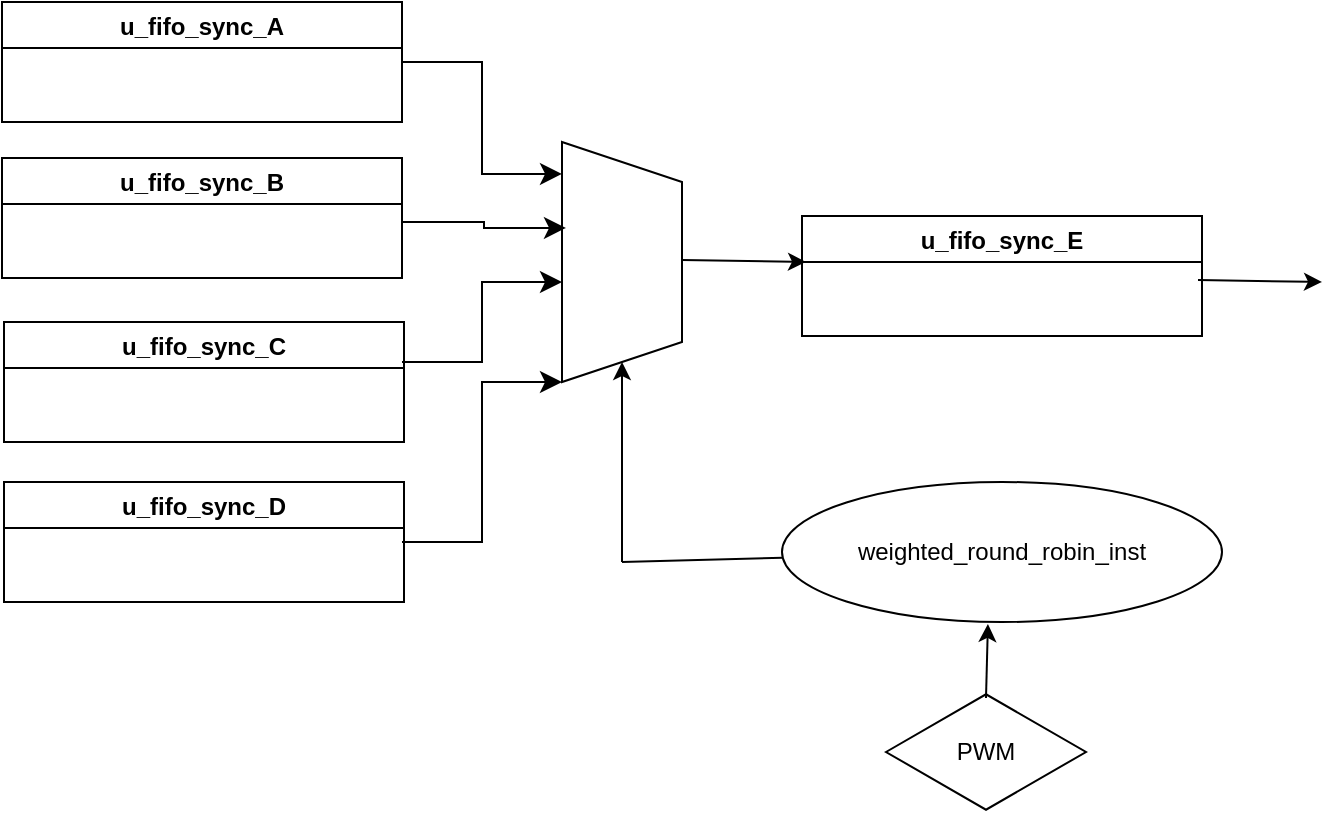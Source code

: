 <mxfile version="22.1.18" type="device">
  <diagram name="Page-1" id="5f0bae14-7c28-e335-631c-24af17079c00">
    <mxGraphModel dx="1114" dy="1027" grid="1" gridSize="10" guides="1" tooltips="1" connect="1" arrows="1" fold="1" page="1" pageScale="1" pageWidth="1100" pageHeight="850" background="none" math="0" shadow="0">
      <root>
        <mxCell id="0" />
        <mxCell id="1" parent="0" />
        <mxCell id="zzoACA5-Ss6NIEGgx-XW-1" value="u_fifo_sync_A" style="swimlane;" vertex="1" parent="1">
          <mxGeometry x="80" y="80" width="200" height="60" as="geometry" />
        </mxCell>
        <mxCell id="zzoACA5-Ss6NIEGgx-XW-2" value="u_fifo_sync_B" style="swimlane;" vertex="1" parent="1">
          <mxGeometry x="80" y="158" width="200" height="60" as="geometry" />
        </mxCell>
        <mxCell id="zzoACA5-Ss6NIEGgx-XW-3" value="u_fifo_sync_C" style="swimlane;" vertex="1" parent="1">
          <mxGeometry x="81" y="240" width="200" height="60" as="geometry" />
        </mxCell>
        <mxCell id="zzoACA5-Ss6NIEGgx-XW-4" value="u_fifo_sync_D" style="swimlane;" vertex="1" parent="1">
          <mxGeometry x="81" y="320" width="200" height="60" as="geometry" />
        </mxCell>
        <mxCell id="zzoACA5-Ss6NIEGgx-XW-5" value="weighted_round_robin_inst" style="ellipse;whiteSpace=wrap;html=1;align=center;newEdgeStyle={&quot;edgeStyle&quot;:&quot;entityRelationEdgeStyle&quot;,&quot;startArrow&quot;:&quot;none&quot;,&quot;endArrow&quot;:&quot;none&quot;,&quot;segment&quot;:10,&quot;curved&quot;:1,&quot;sourcePerimeterSpacing&quot;:0,&quot;targetPerimeterSpacing&quot;:0};treeFolding=1;treeMoving=1;" vertex="1" parent="1">
          <mxGeometry x="470" y="320" width="220" height="70" as="geometry" />
        </mxCell>
        <mxCell id="zzoACA5-Ss6NIEGgx-XW-6" value="PWM" style="html=1;whiteSpace=wrap;aspect=fixed;shape=isoRectangle;" vertex="1" parent="1">
          <mxGeometry x="522" y="425" width="100" height="60" as="geometry" />
        </mxCell>
        <mxCell id="zzoACA5-Ss6NIEGgx-XW-7" value="u_fifo_sync_E" style="swimlane;" vertex="1" parent="1">
          <mxGeometry x="480" y="187" width="200" height="60" as="geometry" />
        </mxCell>
        <mxCell id="zzoACA5-Ss6NIEGgx-XW-8" value="" style="shape=trapezoid;perimeter=trapezoidPerimeter;whiteSpace=wrap;html=1;fixedSize=1;rotation=90;" vertex="1" parent="1">
          <mxGeometry x="330" y="180" width="120" height="60" as="geometry" />
        </mxCell>
        <mxCell id="zzoACA5-Ss6NIEGgx-XW-10" value="" style="endArrow=classic;html=1;rounded=0;entryX=0.468;entryY=1.014;entryDx=0;entryDy=0;entryPerimeter=0;exitX=0.5;exitY=0.05;exitDx=0;exitDy=0;exitPerimeter=0;" edge="1" parent="1" source="zzoACA5-Ss6NIEGgx-XW-6" target="zzoACA5-Ss6NIEGgx-XW-5">
          <mxGeometry width="50" height="50" relative="1" as="geometry">
            <mxPoint x="500" y="460" as="sourcePoint" />
            <mxPoint x="550" y="410" as="targetPoint" />
          </mxGeometry>
        </mxCell>
        <mxCell id="zzoACA5-Ss6NIEGgx-XW-11" value="" style="endArrow=classic;html=1;rounded=0;entryX=1;entryY=0.5;entryDx=0;entryDy=0;" edge="1" parent="1" target="zzoACA5-Ss6NIEGgx-XW-8">
          <mxGeometry width="50" height="50" relative="1" as="geometry">
            <mxPoint x="390" y="360" as="sourcePoint" />
            <mxPoint x="400" y="310" as="targetPoint" />
          </mxGeometry>
        </mxCell>
        <mxCell id="zzoACA5-Ss6NIEGgx-XW-12" value="" style="endArrow=none;html=1;rounded=0;" edge="1" parent="1" target="zzoACA5-Ss6NIEGgx-XW-5">
          <mxGeometry width="50" height="50" relative="1" as="geometry">
            <mxPoint x="390" y="360" as="sourcePoint" />
            <mxPoint x="410" y="420" as="targetPoint" />
          </mxGeometry>
        </mxCell>
        <mxCell id="zzoACA5-Ss6NIEGgx-XW-13" value="" style="endArrow=classic;html=1;rounded=0;entryX=0.01;entryY=0.383;entryDx=0;entryDy=0;entryPerimeter=0;" edge="1" parent="1" target="zzoACA5-Ss6NIEGgx-XW-7">
          <mxGeometry width="50" height="50" relative="1" as="geometry">
            <mxPoint x="420" y="209" as="sourcePoint" />
            <mxPoint x="480" y="214" as="targetPoint" />
          </mxGeometry>
        </mxCell>
        <mxCell id="zzoACA5-Ss6NIEGgx-XW-14" value="" style="edgeStyle=elbowEdgeStyle;elbow=horizontal;endArrow=classic;html=1;curved=0;rounded=0;endSize=8;startSize=8;entryX=1;entryY=1;entryDx=0;entryDy=0;" edge="1" parent="1" target="zzoACA5-Ss6NIEGgx-XW-8">
          <mxGeometry width="50" height="50" relative="1" as="geometry">
            <mxPoint x="280" y="350" as="sourcePoint" />
            <mxPoint x="330" y="300" as="targetPoint" />
          </mxGeometry>
        </mxCell>
        <mxCell id="zzoACA5-Ss6NIEGgx-XW-15" value="" style="edgeStyle=elbowEdgeStyle;elbow=horizontal;endArrow=classic;html=1;curved=0;rounded=0;endSize=8;startSize=8;entryX=0.75;entryY=1;entryDx=0;entryDy=0;" edge="1" parent="1">
          <mxGeometry width="50" height="50" relative="1" as="geometry">
            <mxPoint x="280" y="260" as="sourcePoint" />
            <mxPoint x="360" y="220" as="targetPoint" />
          </mxGeometry>
        </mxCell>
        <mxCell id="zzoACA5-Ss6NIEGgx-XW-16" value="" style="edgeStyle=elbowEdgeStyle;elbow=horizontal;endArrow=classic;html=1;curved=0;rounded=0;endSize=8;startSize=8;entryX=0.358;entryY=0.967;entryDx=0;entryDy=0;entryPerimeter=0;" edge="1" parent="1" target="zzoACA5-Ss6NIEGgx-XW-8">
          <mxGeometry width="50" height="50" relative="1" as="geometry">
            <mxPoint x="280" y="190" as="sourcePoint" />
            <mxPoint x="330" y="140" as="targetPoint" />
          </mxGeometry>
        </mxCell>
        <mxCell id="zzoACA5-Ss6NIEGgx-XW-17" value="" style="edgeStyle=elbowEdgeStyle;elbow=horizontal;endArrow=classic;html=1;curved=0;rounded=0;endSize=8;startSize=8;entryX=0.133;entryY=1;entryDx=0;entryDy=0;entryPerimeter=0;" edge="1" parent="1" target="zzoACA5-Ss6NIEGgx-XW-8">
          <mxGeometry width="50" height="50" relative="1" as="geometry">
            <mxPoint x="280" y="110" as="sourcePoint" />
            <mxPoint x="330" y="60" as="targetPoint" />
          </mxGeometry>
        </mxCell>
        <mxCell id="zzoACA5-Ss6NIEGgx-XW-18" value="" style="endArrow=classic;html=1;rounded=0;entryX=0.01;entryY=0.383;entryDx=0;entryDy=0;entryPerimeter=0;" edge="1" parent="1">
          <mxGeometry width="50" height="50" relative="1" as="geometry">
            <mxPoint x="678" y="219" as="sourcePoint" />
            <mxPoint x="740" y="220" as="targetPoint" />
          </mxGeometry>
        </mxCell>
      </root>
    </mxGraphModel>
  </diagram>
</mxfile>
